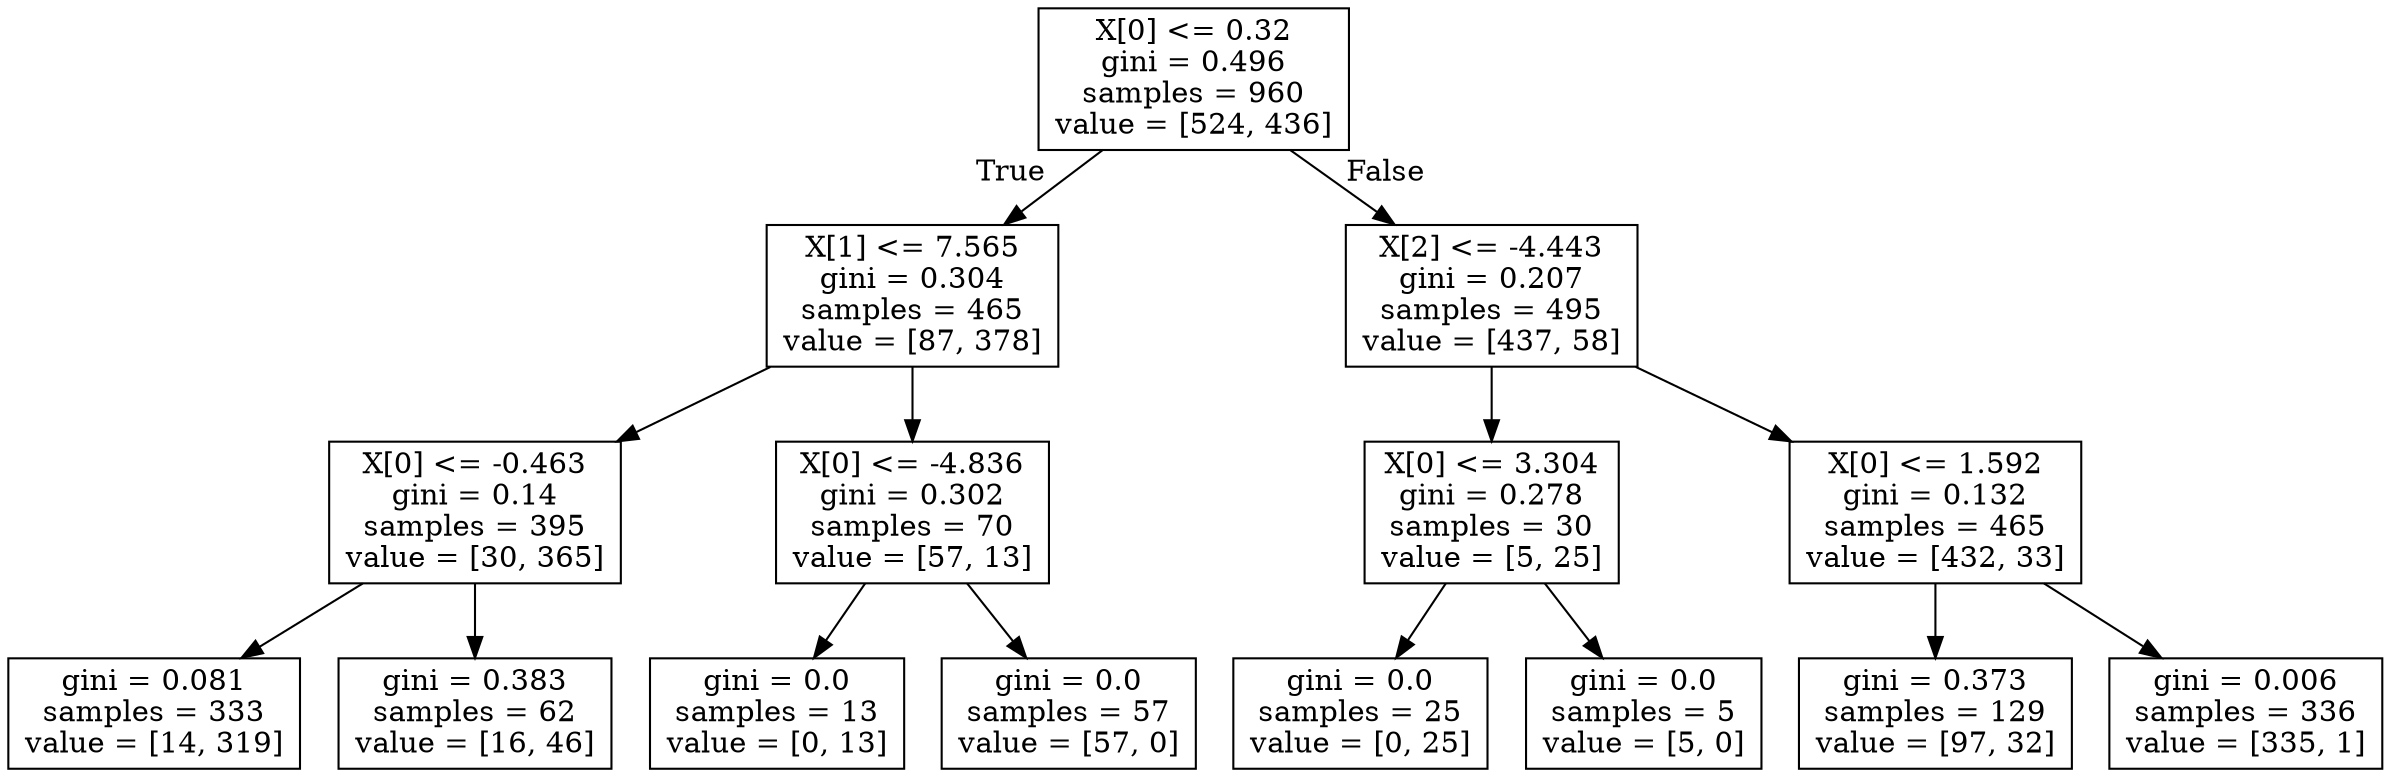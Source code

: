 digraph Tree {
node [shape=box] ;
0 [label="X[0] <= 0.32\ngini = 0.496\nsamples = 960\nvalue = [524, 436]"] ;
1 [label="X[1] <= 7.565\ngini = 0.304\nsamples = 465\nvalue = [87, 378]"] ;
0 -> 1 [labeldistance=2.5, labelangle=45, headlabel="True"] ;
2 [label="X[0] <= -0.463\ngini = 0.14\nsamples = 395\nvalue = [30, 365]"] ;
1 -> 2 ;
3 [label="gini = 0.081\nsamples = 333\nvalue = [14, 319]"] ;
2 -> 3 ;
4 [label="gini = 0.383\nsamples = 62\nvalue = [16, 46]"] ;
2 -> 4 ;
5 [label="X[0] <= -4.836\ngini = 0.302\nsamples = 70\nvalue = [57, 13]"] ;
1 -> 5 ;
6 [label="gini = 0.0\nsamples = 13\nvalue = [0, 13]"] ;
5 -> 6 ;
7 [label="gini = 0.0\nsamples = 57\nvalue = [57, 0]"] ;
5 -> 7 ;
8 [label="X[2] <= -4.443\ngini = 0.207\nsamples = 495\nvalue = [437, 58]"] ;
0 -> 8 [labeldistance=2.5, labelangle=-45, headlabel="False"] ;
9 [label="X[0] <= 3.304\ngini = 0.278\nsamples = 30\nvalue = [5, 25]"] ;
8 -> 9 ;
10 [label="gini = 0.0\nsamples = 25\nvalue = [0, 25]"] ;
9 -> 10 ;
11 [label="gini = 0.0\nsamples = 5\nvalue = [5, 0]"] ;
9 -> 11 ;
12 [label="X[0] <= 1.592\ngini = 0.132\nsamples = 465\nvalue = [432, 33]"] ;
8 -> 12 ;
13 [label="gini = 0.373\nsamples = 129\nvalue = [97, 32]"] ;
12 -> 13 ;
14 [label="gini = 0.006\nsamples = 336\nvalue = [335, 1]"] ;
12 -> 14 ;
}